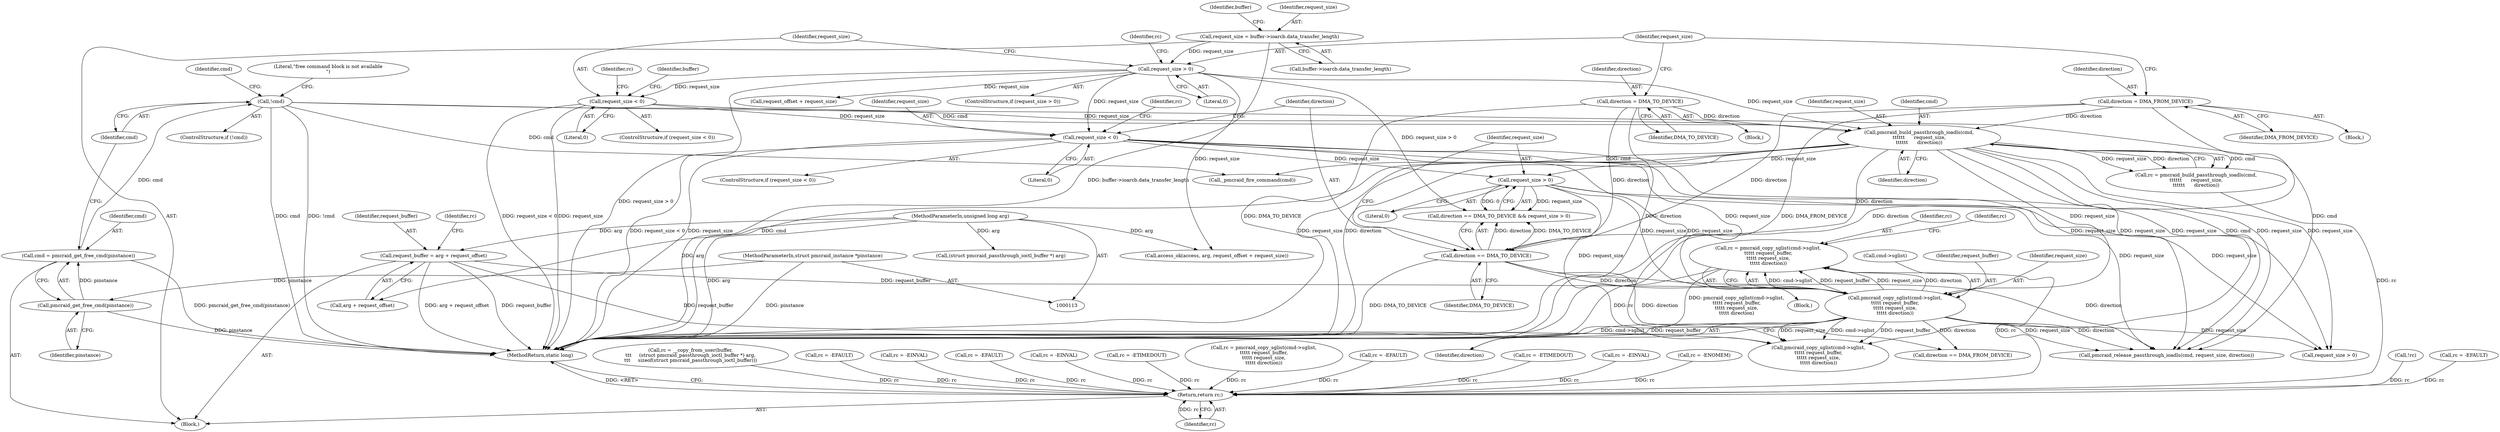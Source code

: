 digraph "0_linux_b5b515445f4f5a905c5dd27e6e682868ccd6c09d@API" {
"1000486" [label="(Call,rc = pmcraid_copy_sglist(cmd->sglist,\n\t\t\t\t\t request_buffer,\n\t\t\t\t\t request_size,\n\t\t\t\t\t direction))"];
"1000488" [label="(Call,pmcraid_copy_sglist(cmd->sglist,\n\t\t\t\t\t request_buffer,\n\t\t\t\t\t request_size,\n\t\t\t\t\t direction))"];
"1000197" [label="(Call,request_buffer = arg + request_offset)"];
"1000117" [label="(MethodParameterIn,unsigned long arg)"];
"1000482" [label="(Call,request_size > 0)"];
"1000468" [label="(Call,request_size < 0)"];
"1000275" [label="(Call,request_size < 0)"];
"1000252" [label="(Call,request_size > 0)"];
"1000221" [label="(Call,request_size = buffer->ioarcb.data_transfer_length)"];
"1000456" [label="(Call,pmcraid_build_passthrough_ioadls(cmd,\n\t\t\t\t\t\t      request_size,\n\t\t\t\t\t\t      direction))"];
"1000303" [label="(Call,!cmd)"];
"1000298" [label="(Call,cmd = pmcraid_get_free_cmd(pinstance))"];
"1000300" [label="(Call,pmcraid_get_free_cmd(pinstance))"];
"1000114" [label="(MethodParameterIn,struct pmcraid_instance *pinstance)"];
"1000240" [label="(Call,direction = DMA_TO_DEVICE)"];
"1000248" [label="(Call,direction = DMA_FROM_DEVICE)"];
"1000479" [label="(Call,direction == DMA_TO_DEVICE)"];
"1000753" [label="(Return,return rc;)"];
"1000118" [label="(Block,)"];
"1000478" [label="(Call,direction == DMA_TO_DEVICE && request_size > 0)"];
"1000469" [label="(Identifier,request_size)"];
"1000257" [label="(Identifier,rc)"];
"1000198" [label="(Identifier,request_buffer)"];
"1000304" [label="(Identifier,cmd)"];
"1000261" [label="(Call,request_offset + request_size)"];
"1000265" [label="(Call,!rc)"];
"1000248" [label="(Call,direction = DMA_FROM_DEVICE)"];
"1000299" [label="(Identifier,cmd)"];
"1000206" [label="(Call,(struct pmcraid_passthrough_ioctl_buffer *) arg)"];
"1000479" [label="(Call,direction == DMA_TO_DEVICE)"];
"1000485" [label="(Block,)"];
"1000739" [label="(Call,rc = -EFAULT)"];
"1000258" [label="(Call,access_ok(access, arg, request_offset + request_size))"];
"1000244" [label="(Block,)"];
"1000251" [label="(ControlStructure,if (request_size > 0))"];
"1000202" [label="(Call,rc = __copy_from_user(buffer,\n\t\t\t     (struct pmcraid_passthrough_ioctl_buffer *) arg,\n\t\t\t     sizeof(struct pmcraid_passthrough_ioctl_buffer)))"];
"1000315" [label="(Identifier,cmd)"];
"1000216" [label="(Call,rc = -EFAULT)"];
"1000481" [label="(Identifier,DMA_TO_DEVICE)"];
"1000293" [label="(Call,rc = -EINVAL)"];
"1000755" [label="(MethodReturn,static long)"];
"1000486" [label="(Call,rc = pmcraid_copy_sglist(cmd->sglist,\n\t\t\t\t\t request_buffer,\n\t\t\t\t\t request_size,\n\t\t\t\t\t direction))"];
"1000456" [label="(Call,pmcraid_build_passthrough_ioadls(cmd,\n\t\t\t\t\t\t      request_size,\n\t\t\t\t\t\t      direction))"];
"1000754" [label="(Identifier,rc)"];
"1000277" [label="(Literal,0)"];
"1000199" [label="(Call,arg + request_offset)"];
"1000459" [label="(Identifier,direction)"];
"1000467" [label="(ControlStructure,if (request_size < 0))"];
"1000242" [label="(Identifier,DMA_TO_DEVICE)"];
"1000711" [label="(Call,rc = -EFAULT)"];
"1000727" [label="(Call,pmcraid_copy_sglist(cmd->sglist,\n\t\t\t\t\t request_buffer,\n\t\t\t\t\t request_size,\n\t\t\t\t\t direction))"];
"1000721" [label="(Call,request_size > 0)"];
"1000249" [label="(Identifier,direction)"];
"1000492" [label="(Identifier,request_buffer)"];
"1000718" [label="(Call,direction == DMA_FROM_DEVICE)"];
"1000493" [label="(Identifier,request_size)"];
"1000552" [label="(Call,_pmcraid_fire_command(cmd))"];
"1000302" [label="(ControlStructure,if (!cmd))"];
"1000496" [label="(Identifier,rc)"];
"1000488" [label="(Call,pmcraid_copy_sglist(cmd->sglist,\n\t\t\t\t\t request_buffer,\n\t\t\t\t\t request_size,\n\t\t\t\t\t direction))"];
"1000253" [label="(Identifier,request_size)"];
"1000753" [label="(Return,return rc;)"];
"1000223" [label="(Call,buffer->ioarcb.data_transfer_length)"];
"1000468" [label="(Call,request_size < 0)"];
"1000487" [label="(Identifier,rc)"];
"1000303" [label="(Call,!cmd)"];
"1000279" [label="(Call,rc = -EINVAL)"];
"1000671" [label="(Call,rc = -ETIMEDOUT)"];
"1000250" [label="(Identifier,DMA_FROM_DEVICE)"];
"1000280" [label="(Identifier,rc)"];
"1000241" [label="(Identifier,direction)"];
"1000454" [label="(Call,rc = pmcraid_build_passthrough_ioadls(cmd,\n\t\t\t\t\t\t      request_size,\n\t\t\t\t\t\t      direction))"];
"1000221" [label="(Call,request_size = buffer->ioarcb.data_transfer_length)"];
"1000240" [label="(Call,direction = DMA_TO_DEVICE)"];
"1000117" [label="(MethodParameterIn,unsigned long arg)"];
"1000288" [label="(Identifier,buffer)"];
"1000484" [label="(Literal,0)"];
"1000301" [label="(Identifier,pinstance)"];
"1000307" [label="(Literal,\"free command block is not available\n\")"];
"1000482" [label="(Call,request_size > 0)"];
"1000473" [label="(Identifier,rc)"];
"1000458" [label="(Identifier,request_size)"];
"1000725" [label="(Call,rc = pmcraid_copy_sglist(cmd->sglist,\n\t\t\t\t\t request_buffer,\n\t\t\t\t\t request_size,\n\t\t\t\t\t direction))"];
"1000268" [label="(Call,rc = -EFAULT)"];
"1000274" [label="(ControlStructure,if (request_size < 0))"];
"1000692" [label="(Call,rc = -ETIMEDOUT)"];
"1000232" [label="(Identifier,buffer)"];
"1000489" [label="(Call,cmd->sglist)"];
"1000197" [label="(Call,request_buffer = arg + request_offset)"];
"1000275" [label="(Call,request_size < 0)"];
"1000494" [label="(Identifier,direction)"];
"1000203" [label="(Identifier,rc)"];
"1000254" [label="(Literal,0)"];
"1000236" [label="(Block,)"];
"1000483" [label="(Identifier,request_size)"];
"1000472" [label="(Call,rc = -EINVAL)"];
"1000300" [label="(Call,pmcraid_get_free_cmd(pinstance))"];
"1000114" [label="(MethodParameterIn,struct pmcraid_instance *pinstance)"];
"1000298" [label="(Call,cmd = pmcraid_get_free_cmd(pinstance))"];
"1000457" [label="(Identifier,cmd)"];
"1000744" [label="(Call,pmcraid_release_passthrough_ioadls(cmd, request_size, direction))"];
"1000470" [label="(Literal,0)"];
"1000308" [label="(Call,rc = -ENOMEM)"];
"1000252" [label="(Call,request_size > 0)"];
"1000480" [label="(Identifier,direction)"];
"1000276" [label="(Identifier,request_size)"];
"1000222" [label="(Identifier,request_size)"];
"1000486" -> "1000485"  [label="AST: "];
"1000486" -> "1000488"  [label="CFG: "];
"1000487" -> "1000486"  [label="AST: "];
"1000488" -> "1000486"  [label="AST: "];
"1000496" -> "1000486"  [label="CFG: "];
"1000486" -> "1000755"  [label="DDG: pmcraid_copy_sglist(cmd->sglist,\n\t\t\t\t\t request_buffer,\n\t\t\t\t\t request_size,\n\t\t\t\t\t direction)"];
"1000486" -> "1000755"  [label="DDG: rc"];
"1000488" -> "1000486"  [label="DDG: cmd->sglist"];
"1000488" -> "1000486"  [label="DDG: request_buffer"];
"1000488" -> "1000486"  [label="DDG: request_size"];
"1000488" -> "1000486"  [label="DDG: direction"];
"1000486" -> "1000753"  [label="DDG: rc"];
"1000488" -> "1000494"  [label="CFG: "];
"1000489" -> "1000488"  [label="AST: "];
"1000492" -> "1000488"  [label="AST: "];
"1000493" -> "1000488"  [label="AST: "];
"1000494" -> "1000488"  [label="AST: "];
"1000488" -> "1000755"  [label="DDG: cmd->sglist"];
"1000488" -> "1000755"  [label="DDG: request_buffer"];
"1000197" -> "1000488"  [label="DDG: request_buffer"];
"1000482" -> "1000488"  [label="DDG: request_size"];
"1000468" -> "1000488"  [label="DDG: request_size"];
"1000456" -> "1000488"  [label="DDG: request_size"];
"1000479" -> "1000488"  [label="DDG: direction"];
"1000488" -> "1000718"  [label="DDG: direction"];
"1000488" -> "1000721"  [label="DDG: request_size"];
"1000488" -> "1000727"  [label="DDG: cmd->sglist"];
"1000488" -> "1000727"  [label="DDG: request_buffer"];
"1000488" -> "1000727"  [label="DDG: request_size"];
"1000488" -> "1000744"  [label="DDG: request_size"];
"1000488" -> "1000744"  [label="DDG: direction"];
"1000197" -> "1000118"  [label="AST: "];
"1000197" -> "1000199"  [label="CFG: "];
"1000198" -> "1000197"  [label="AST: "];
"1000199" -> "1000197"  [label="AST: "];
"1000203" -> "1000197"  [label="CFG: "];
"1000197" -> "1000755"  [label="DDG: arg + request_offset"];
"1000197" -> "1000755"  [label="DDG: request_buffer"];
"1000117" -> "1000197"  [label="DDG: arg"];
"1000197" -> "1000727"  [label="DDG: request_buffer"];
"1000117" -> "1000113"  [label="AST: "];
"1000117" -> "1000755"  [label="DDG: arg"];
"1000117" -> "1000199"  [label="DDG: arg"];
"1000117" -> "1000206"  [label="DDG: arg"];
"1000117" -> "1000258"  [label="DDG: arg"];
"1000482" -> "1000478"  [label="AST: "];
"1000482" -> "1000484"  [label="CFG: "];
"1000483" -> "1000482"  [label="AST: "];
"1000484" -> "1000482"  [label="AST: "];
"1000478" -> "1000482"  [label="CFG: "];
"1000482" -> "1000478"  [label="DDG: request_size"];
"1000482" -> "1000478"  [label="DDG: 0"];
"1000468" -> "1000482"  [label="DDG: request_size"];
"1000456" -> "1000482"  [label="DDG: request_size"];
"1000482" -> "1000721"  [label="DDG: request_size"];
"1000482" -> "1000727"  [label="DDG: request_size"];
"1000482" -> "1000744"  [label="DDG: request_size"];
"1000468" -> "1000467"  [label="AST: "];
"1000468" -> "1000470"  [label="CFG: "];
"1000469" -> "1000468"  [label="AST: "];
"1000470" -> "1000468"  [label="AST: "];
"1000473" -> "1000468"  [label="CFG: "];
"1000480" -> "1000468"  [label="CFG: "];
"1000468" -> "1000755"  [label="DDG: request_size < 0"];
"1000468" -> "1000755"  [label="DDG: request_size"];
"1000275" -> "1000468"  [label="DDG: request_size"];
"1000252" -> "1000468"  [label="DDG: request_size"];
"1000468" -> "1000721"  [label="DDG: request_size"];
"1000468" -> "1000727"  [label="DDG: request_size"];
"1000468" -> "1000744"  [label="DDG: request_size"];
"1000275" -> "1000274"  [label="AST: "];
"1000275" -> "1000277"  [label="CFG: "];
"1000276" -> "1000275"  [label="AST: "];
"1000277" -> "1000275"  [label="AST: "];
"1000280" -> "1000275"  [label="CFG: "];
"1000288" -> "1000275"  [label="CFG: "];
"1000275" -> "1000755"  [label="DDG: request_size < 0"];
"1000275" -> "1000755"  [label="DDG: request_size"];
"1000252" -> "1000275"  [label="DDG: request_size"];
"1000275" -> "1000456"  [label="DDG: request_size"];
"1000252" -> "1000251"  [label="AST: "];
"1000252" -> "1000254"  [label="CFG: "];
"1000253" -> "1000252"  [label="AST: "];
"1000254" -> "1000252"  [label="AST: "];
"1000257" -> "1000252"  [label="CFG: "];
"1000276" -> "1000252"  [label="CFG: "];
"1000252" -> "1000755"  [label="DDG: request_size > 0"];
"1000221" -> "1000252"  [label="DDG: request_size"];
"1000252" -> "1000258"  [label="DDG: request_size"];
"1000252" -> "1000261"  [label="DDG: request_size"];
"1000252" -> "1000456"  [label="DDG: request_size"];
"1000252" -> "1000478"  [label="DDG: request_size > 0"];
"1000221" -> "1000118"  [label="AST: "];
"1000221" -> "1000223"  [label="CFG: "];
"1000222" -> "1000221"  [label="AST: "];
"1000223" -> "1000221"  [label="AST: "];
"1000232" -> "1000221"  [label="CFG: "];
"1000221" -> "1000755"  [label="DDG: buffer->ioarcb.data_transfer_length"];
"1000456" -> "1000454"  [label="AST: "];
"1000456" -> "1000459"  [label="CFG: "];
"1000457" -> "1000456"  [label="AST: "];
"1000458" -> "1000456"  [label="AST: "];
"1000459" -> "1000456"  [label="AST: "];
"1000454" -> "1000456"  [label="CFG: "];
"1000456" -> "1000755"  [label="DDG: direction"];
"1000456" -> "1000755"  [label="DDG: cmd"];
"1000456" -> "1000755"  [label="DDG: request_size"];
"1000456" -> "1000454"  [label="DDG: cmd"];
"1000456" -> "1000454"  [label="DDG: request_size"];
"1000456" -> "1000454"  [label="DDG: direction"];
"1000303" -> "1000456"  [label="DDG: cmd"];
"1000240" -> "1000456"  [label="DDG: direction"];
"1000248" -> "1000456"  [label="DDG: direction"];
"1000456" -> "1000479"  [label="DDG: direction"];
"1000456" -> "1000552"  [label="DDG: cmd"];
"1000456" -> "1000721"  [label="DDG: request_size"];
"1000456" -> "1000727"  [label="DDG: request_size"];
"1000456" -> "1000744"  [label="DDG: cmd"];
"1000456" -> "1000744"  [label="DDG: request_size"];
"1000303" -> "1000302"  [label="AST: "];
"1000303" -> "1000304"  [label="CFG: "];
"1000304" -> "1000303"  [label="AST: "];
"1000307" -> "1000303"  [label="CFG: "];
"1000315" -> "1000303"  [label="CFG: "];
"1000303" -> "1000755"  [label="DDG: cmd"];
"1000303" -> "1000755"  [label="DDG: !cmd"];
"1000298" -> "1000303"  [label="DDG: cmd"];
"1000303" -> "1000552"  [label="DDG: cmd"];
"1000303" -> "1000744"  [label="DDG: cmd"];
"1000298" -> "1000118"  [label="AST: "];
"1000298" -> "1000300"  [label="CFG: "];
"1000299" -> "1000298"  [label="AST: "];
"1000300" -> "1000298"  [label="AST: "];
"1000304" -> "1000298"  [label="CFG: "];
"1000298" -> "1000755"  [label="DDG: pmcraid_get_free_cmd(pinstance)"];
"1000300" -> "1000298"  [label="DDG: pinstance"];
"1000300" -> "1000301"  [label="CFG: "];
"1000301" -> "1000300"  [label="AST: "];
"1000300" -> "1000755"  [label="DDG: pinstance"];
"1000114" -> "1000300"  [label="DDG: pinstance"];
"1000114" -> "1000113"  [label="AST: "];
"1000114" -> "1000755"  [label="DDG: pinstance"];
"1000240" -> "1000236"  [label="AST: "];
"1000240" -> "1000242"  [label="CFG: "];
"1000241" -> "1000240"  [label="AST: "];
"1000242" -> "1000240"  [label="AST: "];
"1000253" -> "1000240"  [label="CFG: "];
"1000240" -> "1000755"  [label="DDG: DMA_TO_DEVICE"];
"1000240" -> "1000755"  [label="DDG: direction"];
"1000240" -> "1000479"  [label="DDG: direction"];
"1000248" -> "1000244"  [label="AST: "];
"1000248" -> "1000250"  [label="CFG: "];
"1000249" -> "1000248"  [label="AST: "];
"1000250" -> "1000248"  [label="AST: "];
"1000253" -> "1000248"  [label="CFG: "];
"1000248" -> "1000755"  [label="DDG: DMA_FROM_DEVICE"];
"1000248" -> "1000755"  [label="DDG: direction"];
"1000248" -> "1000479"  [label="DDG: direction"];
"1000479" -> "1000478"  [label="AST: "];
"1000479" -> "1000481"  [label="CFG: "];
"1000480" -> "1000479"  [label="AST: "];
"1000481" -> "1000479"  [label="AST: "];
"1000483" -> "1000479"  [label="CFG: "];
"1000478" -> "1000479"  [label="CFG: "];
"1000479" -> "1000755"  [label="DDG: DMA_TO_DEVICE"];
"1000479" -> "1000478"  [label="DDG: direction"];
"1000479" -> "1000478"  [label="DDG: DMA_TO_DEVICE"];
"1000479" -> "1000718"  [label="DDG: direction"];
"1000479" -> "1000744"  [label="DDG: direction"];
"1000753" -> "1000118"  [label="AST: "];
"1000753" -> "1000754"  [label="CFG: "];
"1000754" -> "1000753"  [label="AST: "];
"1000755" -> "1000753"  [label="CFG: "];
"1000753" -> "1000755"  [label="DDG: <RET>"];
"1000754" -> "1000753"  [label="DDG: rc"];
"1000454" -> "1000753"  [label="DDG: rc"];
"1000711" -> "1000753"  [label="DDG: rc"];
"1000293" -> "1000753"  [label="DDG: rc"];
"1000279" -> "1000753"  [label="DDG: rc"];
"1000216" -> "1000753"  [label="DDG: rc"];
"1000268" -> "1000753"  [label="DDG: rc"];
"1000671" -> "1000753"  [label="DDG: rc"];
"1000265" -> "1000753"  [label="DDG: rc"];
"1000472" -> "1000753"  [label="DDG: rc"];
"1000725" -> "1000753"  [label="DDG: rc"];
"1000308" -> "1000753"  [label="DDG: rc"];
"1000692" -> "1000753"  [label="DDG: rc"];
"1000202" -> "1000753"  [label="DDG: rc"];
"1000739" -> "1000753"  [label="DDG: rc"];
}
